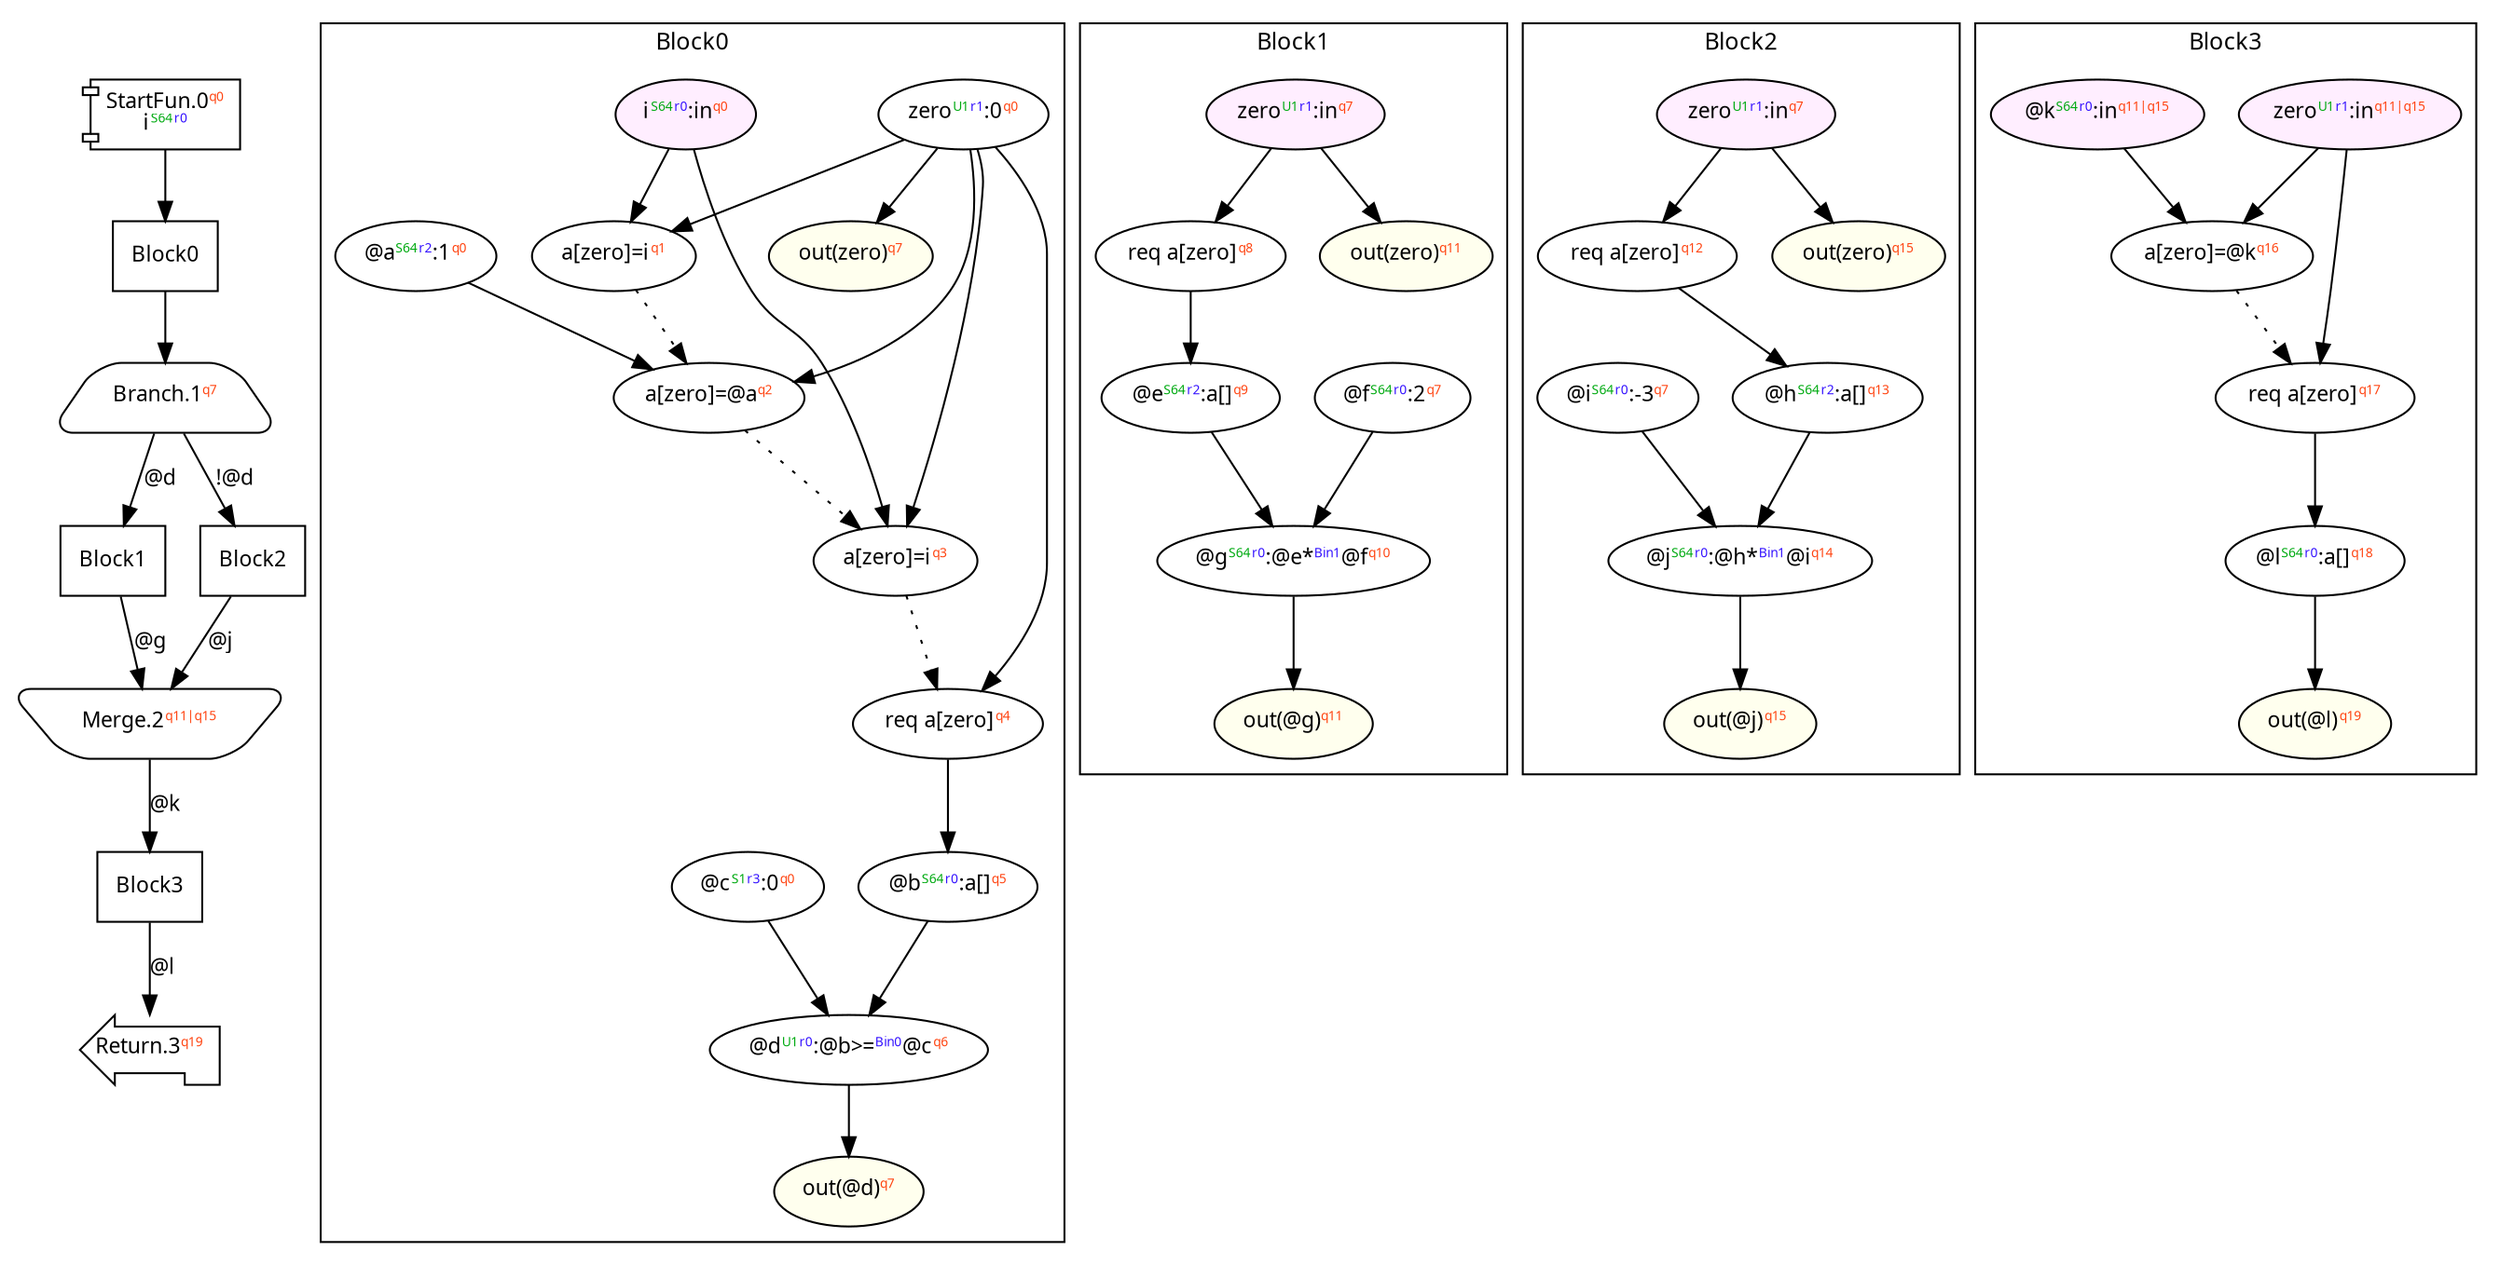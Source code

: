 digraph Program_ {
  graph [fontname = "Monaco", fontsize = 12, ranksep = 0.5];
  node [shape = box, fontname = "Monaco", fontsize = 11; colorscheme = pastel19];
  edge [fontname = "Monaco", fontsize = 11; colorscheme = pastel19];
  Jump0[label = <StartFun.0<font color="#ff4411" point-size="8"><sup>q0</sup></font><br/>i<font color="#00aa11" point-size="8"><sup>S64</sup></font><font color="#3311ff" point-size="8"><sup>r0</sup></font>>; shape = component];
  Jump0 -> Block0;
  Jump1[
    label = <Branch.1<font color="#ff4411" point-size="8"><sup>q7</sup></font>>;
    shape = trapezium; style = rounded;
  ];
  Block0 -> Jump1;
  Jump1 -> Block1 [label="@d"];
  Jump1 -> Block2 [label="!@d"];
  Jump2[label = <Merge.2<font color="#ff4411" point-size="8"><sup>q11|q15</sup></font>>; shape = invtrapezium; style = rounded];
  Block1 -> Jump2 [label="@g"];
  Block2 -> Jump2 [label="@j"];
  Jump2 -> Block3 [label="@k"];
  Jump3[label = <Return.3<font color="#ff4411" point-size="8"><sup>q19</sup></font>>; shape = lpromoter];
  Block3 -> Jump3 [label="@l"];
  Block0 [label = "Block0"];
  Block1 [label = "Block1"];
  Block2 [label = "Block2"];
  Block3 [label = "Block3"];
  subgraph cluster_dfg_Block0 {
    node [shape = oval];
    label = "Block0";
    0 [label=<zero<font color="#00aa11" point-size="8"><sup>U1</sup></font><font color="#3311ff" point-size="8"><sup>r1</sup></font>:0<font color="#ff4411" point-size="8"><sup>q0</sup></font>>; ];
    5 [label=<req a[zero]<font color="#ff4411" point-size="8"><sup>q4</sup></font>>; ];
    29 [label=<i<font color="#00aa11" point-size="8"><sup>S64</sup></font><font color="#3311ff" point-size="8"><sup>r0</sup></font>:in<font color="#ff4411" point-size="8"><sup>q0</sup></font>>; style="filled"; fillcolor="#ffeeff";];
    1 [label=<a[zero]=i<font color="#ff4411" point-size="8"><sup>q1</sup></font>>; ];
    6 [label=<@b<font color="#00aa11" point-size="8"><sup>S64</sup></font><font color="#3311ff" point-size="8"><sup>r0</sup></font>:a[]<font color="#ff4411" point-size="8"><sup>q5</sup></font>>; ];
    2 [label=<@a<font color="#00aa11" point-size="8"><sup>S64</sup></font><font color="#3311ff" point-size="8"><sup>r2</sup></font>:1<font color="#ff4411" point-size="8"><sup>q0</sup></font>>; ];
    7 [label=<@c<font color="#00aa11" point-size="8"><sup>S1</sup></font><font color="#3311ff" point-size="8"><sup>r3</sup></font>:0<font color="#ff4411" point-size="8"><sup>q0</sup></font>>; ];
    3 [label=<a[zero]=@a<font color="#ff4411" point-size="8"><sup>q2</sup></font>>; ];
    31 [label=<out(@d)<font color="#ff4411" point-size="8"><sup>q7</sup></font>>; style="filled"; fillcolor="#ffffee";];
    8 [label=<@d<font color="#00aa11" point-size="8"><sup>U1</sup></font><font color="#3311ff" point-size="8"><sup>r0</sup></font>:@b&gt;=<font color="#3311ff" point-size="8"><sup>Bin0</sup></font>@c<font color="#ff4411" point-size="8"><sup>q6</sup></font>>; ];
    30 [label=<out(zero)<font color="#ff4411" point-size="8"><sup>q7</sup></font>>; style="filled"; fillcolor="#ffffee";];
    4 [label=<a[zero]=i<font color="#ff4411" point-size="8"><sup>q3</sup></font>>; ];
    0 -> 1;
    0 -> 3;
    0 -> 4;
    0 -> 5;
    0 -> 30;
    2 -> 3;
    6 -> 8;
    7 -> 8;
    8 -> 31;
    29 -> 1;
    29 -> 4;
    1 -> 3 [style = dotted];
    3 -> 4 [style = dotted];
    4 -> 5 [style = dotted];
    5 -> 6 [style = solid];
  }
  subgraph cluster_dfg_Block1 {
    node [shape = oval];
    label = "Block1";
    10 [label=<@e<font color="#00aa11" point-size="8"><sup>S64</sup></font><font color="#3311ff" point-size="8"><sup>r2</sup></font>:a[]<font color="#ff4411" point-size="8"><sup>q9</sup></font>>; ];
    9 [label=<req a[zero]<font color="#ff4411" point-size="8"><sup>q8</sup></font>>; ];
    12 [label=<@g<font color="#00aa11" point-size="8"><sup>S64</sup></font><font color="#3311ff" point-size="8"><sup>r0</sup></font>:@e*<font color="#3311ff" point-size="8"><sup>Bin1</sup></font>@f<font color="#ff4411" point-size="8"><sup>q10</sup></font>>; ];
    11 [label=<@f<font color="#00aa11" point-size="8"><sup>S64</sup></font><font color="#3311ff" point-size="8"><sup>r0</sup></font>:2<font color="#ff4411" point-size="8"><sup>q7</sup></font>>; ];
    23 [label=<zero<font color="#00aa11" point-size="8"><sup>U1</sup></font><font color="#3311ff" point-size="8"><sup>r1</sup></font>:in<font color="#ff4411" point-size="8"><sup>q7</sup></font>>; style="filled"; fillcolor="#ffeeff";];
    24 [label=<out(zero)<font color="#ff4411" point-size="8"><sup>q11</sup></font>>; style="filled"; fillcolor="#ffffee";];
    25 [label=<out(@g)<font color="#ff4411" point-size="8"><sup>q11</sup></font>>; style="filled"; fillcolor="#ffffee";];
    10 -> 12;
    11 -> 12;
    12 -> 25;
    23 -> 9;
    23 -> 24;
    9 -> 10 [style = solid];
  }
  subgraph cluster_dfg_Block2 {
    node [shape = oval];
    label = "Block2";
    14 [label=<@h<font color="#00aa11" point-size="8"><sup>S64</sup></font><font color="#3311ff" point-size="8"><sup>r2</sup></font>:a[]<font color="#ff4411" point-size="8"><sup>q13</sup></font>>; ];
    28 [label=<out(@j)<font color="#ff4411" point-size="8"><sup>q15</sup></font>>; style="filled"; fillcolor="#ffffee";];
    13 [label=<req a[zero]<font color="#ff4411" point-size="8"><sup>q12</sup></font>>; ];
    27 [label=<out(zero)<font color="#ff4411" point-size="8"><sup>q15</sup></font>>; style="filled"; fillcolor="#ffffee";];
    16 [label=<@j<font color="#00aa11" point-size="8"><sup>S64</sup></font><font color="#3311ff" point-size="8"><sup>r0</sup></font>:@h*<font color="#3311ff" point-size="8"><sup>Bin1</sup></font>@i<font color="#ff4411" point-size="8"><sup>q14</sup></font>>; ];
    26 [label=<zero<font color="#00aa11" point-size="8"><sup>U1</sup></font><font color="#3311ff" point-size="8"><sup>r1</sup></font>:in<font color="#ff4411" point-size="8"><sup>q7</sup></font>>; style="filled"; fillcolor="#ffeeff";];
    15 [label=<@i<font color="#00aa11" point-size="8"><sup>S64</sup></font><font color="#3311ff" point-size="8"><sup>r0</sup></font>:-3<font color="#ff4411" point-size="8"><sup>q7</sup></font>>; ];
    14 -> 16;
    15 -> 16;
    16 -> 28;
    26 -> 13;
    26 -> 27;
    13 -> 14 [style = solid];
  }
  subgraph cluster_dfg_Block3 {
    node [shape = oval];
    label = "Block3";
    20 [label=<zero<font color="#00aa11" point-size="8"><sup>U1</sup></font><font color="#3311ff" point-size="8"><sup>r1</sup></font>:in<font color="#ff4411" point-size="8"><sup>q11|q15</sup></font>>; style="filled"; fillcolor="#ffeeff";];
    21 [label=<@k<font color="#00aa11" point-size="8"><sup>S64</sup></font><font color="#3311ff" point-size="8"><sup>r0</sup></font>:in<font color="#ff4411" point-size="8"><sup>q11|q15</sup></font>>; style="filled"; fillcolor="#ffeeff";];
    17 [label=<a[zero]=@k<font color="#ff4411" point-size="8"><sup>q16</sup></font>>; ];
    22 [label=<out(@l)<font color="#ff4411" point-size="8"><sup>q19</sup></font>>; style="filled"; fillcolor="#ffffee";];
    18 [label=<req a[zero]<font color="#ff4411" point-size="8"><sup>q17</sup></font>>; ];
    19 [label=<@l<font color="#00aa11" point-size="8"><sup>S64</sup></font><font color="#3311ff" point-size="8"><sup>r0</sup></font>:a[]<font color="#ff4411" point-size="8"><sup>q18</sup></font>>; ];
    19 -> 22;
    20 -> 17;
    20 -> 18;
    21 -> 17;
    17 -> 18 [style = dotted];
    18 -> 19 [style = solid];
  }
}
